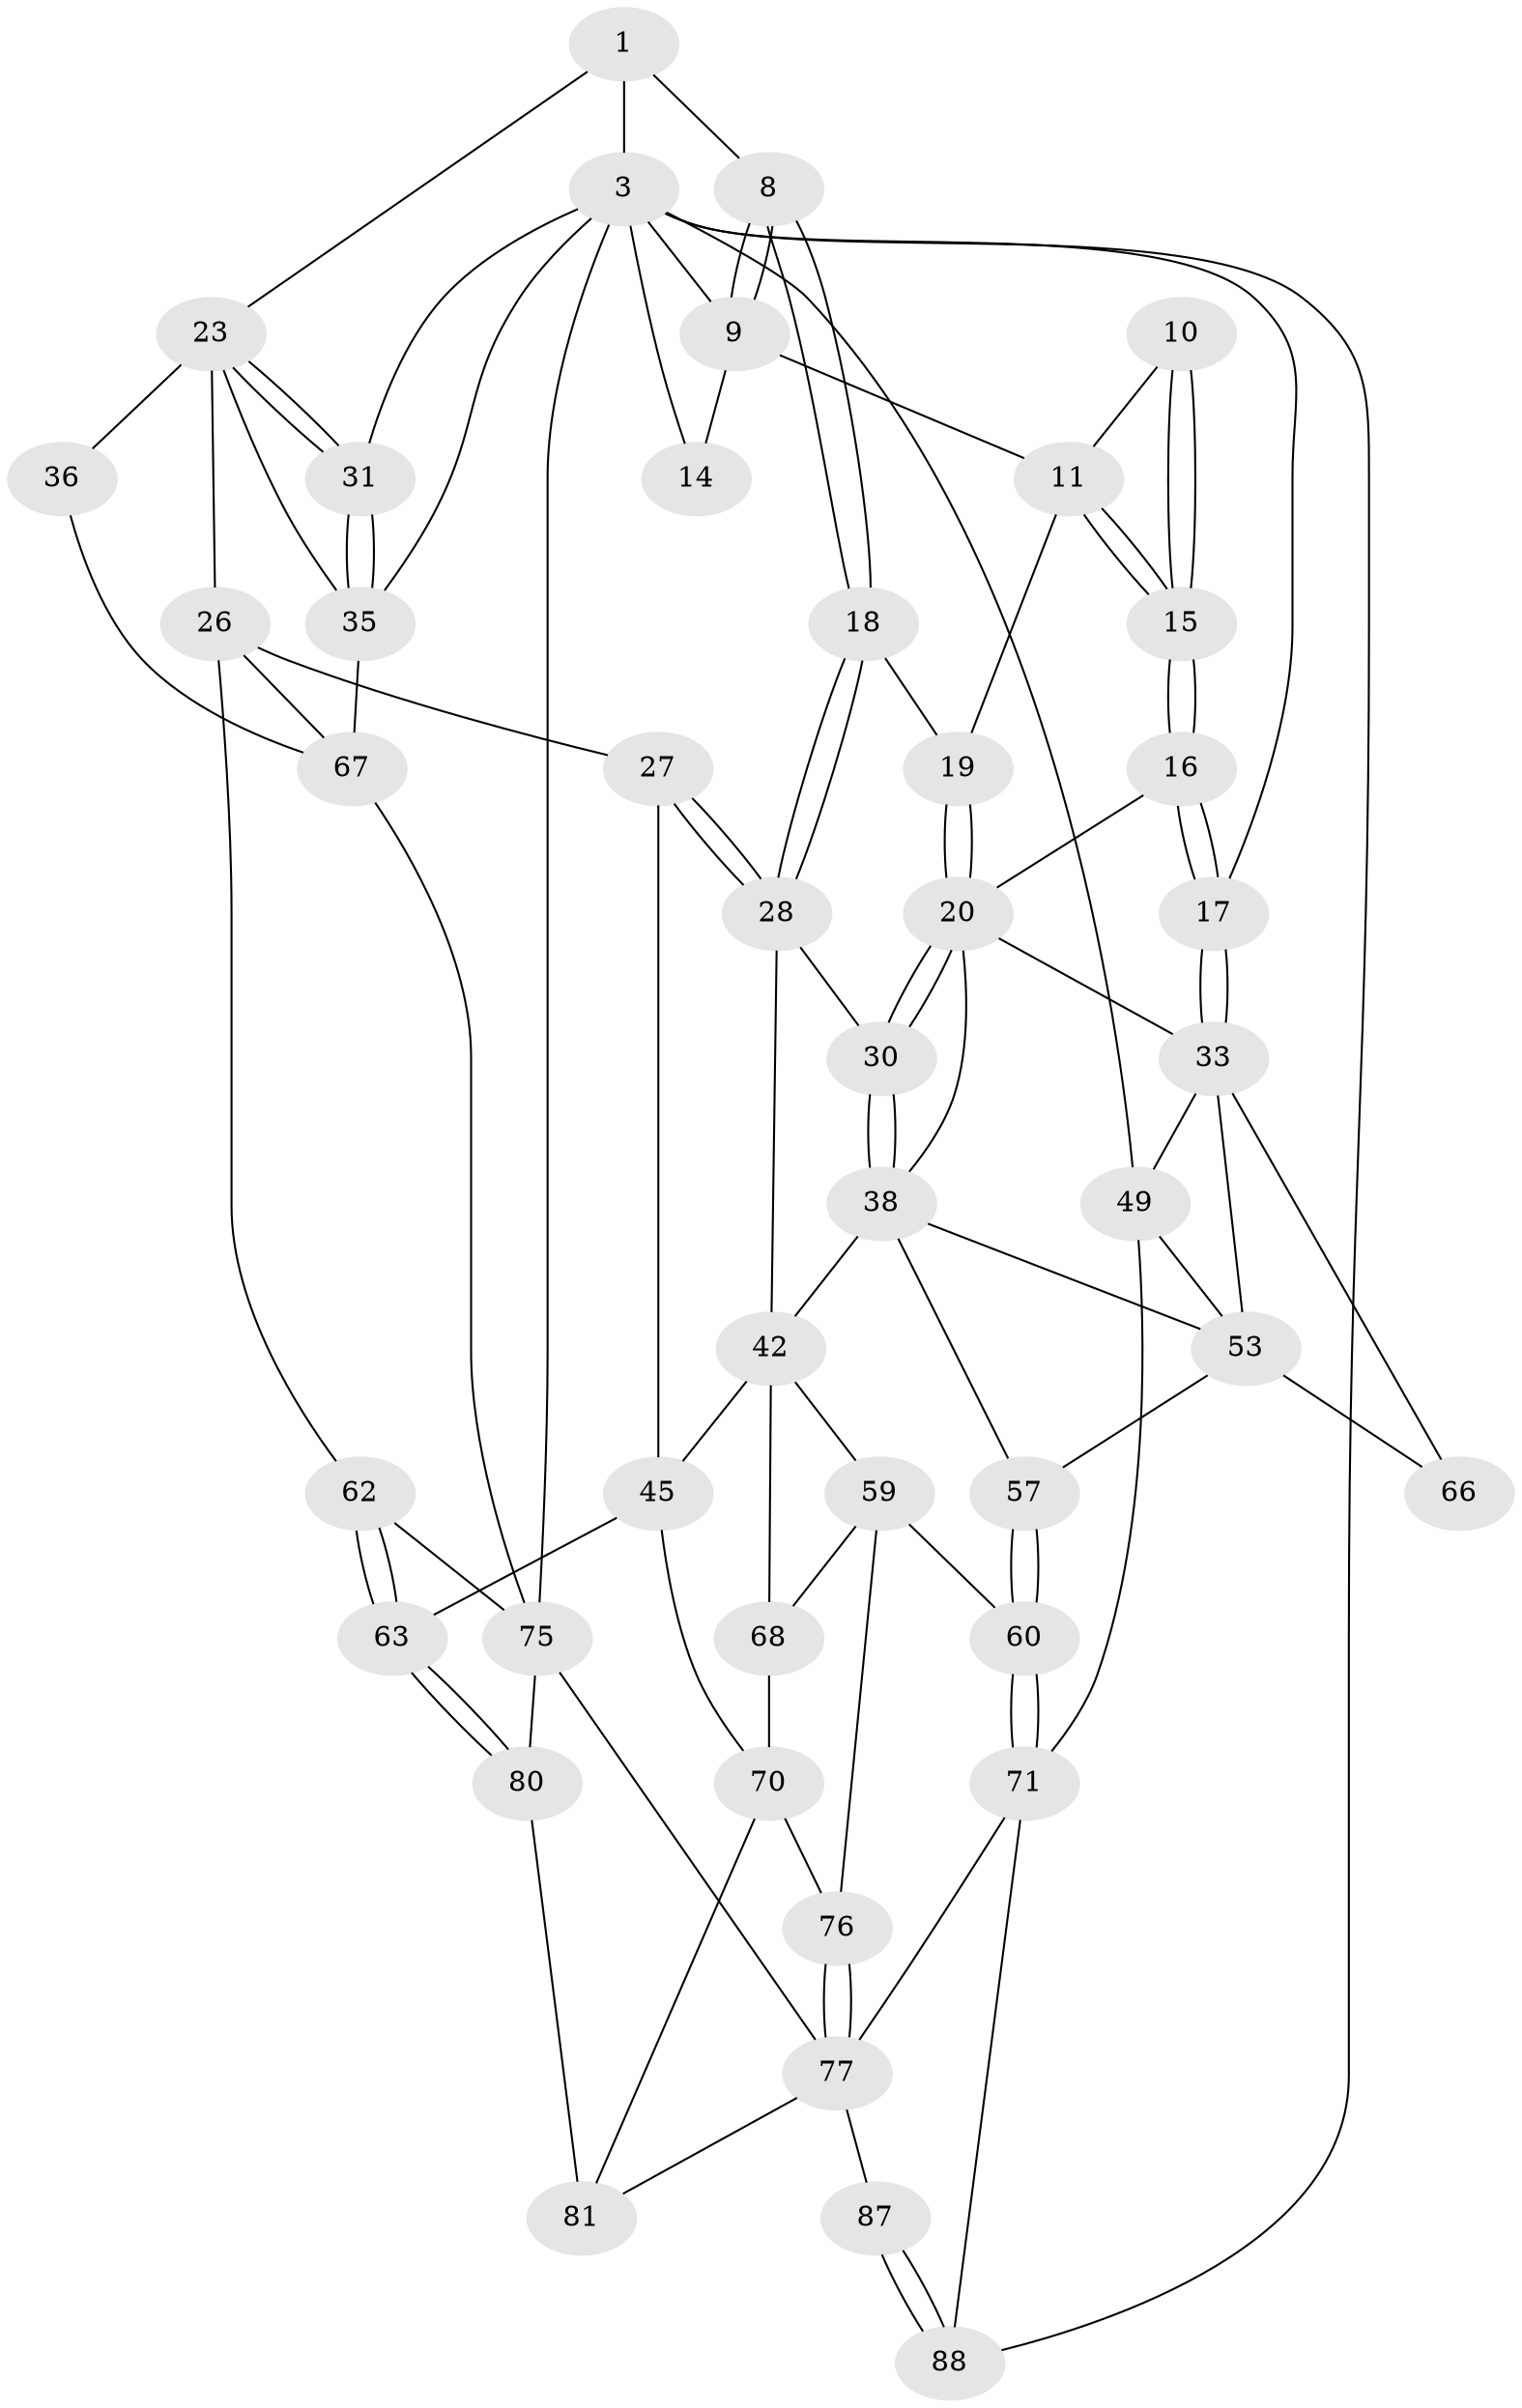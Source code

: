 // original degree distribution, {3: 0.03409090909090909, 6: 0.2159090909090909, 5: 0.5340909090909091, 4: 0.2159090909090909}
// Generated by graph-tools (version 1.1) at 2025/17/03/09/25 04:17:06]
// undirected, 44 vertices, 100 edges
graph export_dot {
graph [start="1"]
  node [color=gray90,style=filled];
  1 [pos="+0.809881170843322+0",super="+2+7"];
  3 [pos="+1+0",super="+4"];
  8 [pos="+0.6183848574056825+0.21764180188419077"];
  9 [pos="+0.49825112694017504+0.07220627525775858",super="+13"];
  10 [pos="+0.24549281705275372+0.053694410506773156"];
  11 [pos="+0.34731100769994094+0.14827909253392624",super="+12"];
  14 [pos="+0.18428502651333742+0"];
  15 [pos="+0.24105751990207638+0.20311288530469088"];
  16 [pos="+0.18438603863484532+0.2630279611235722"];
  17 [pos="+0+0"];
  18 [pos="+0.583164128060109+0.264986552169876"];
  19 [pos="+0.3951744819819049+0.256718374716808"];
  20 [pos="+0.3245023199130196+0.35800141457719714",super="+21"];
  23 [pos="+0.7780959397881733+0.28514134877895286",super="+24"];
  26 [pos="+0.7268647274747373+0.4325837354741591",super="+41"];
  27 [pos="+0.6188571881396283+0.47187507290305425",super="+44"];
  28 [pos="+0.5534427883536217+0.37157803497982556",super="+29"];
  30 [pos="+0.34242977400570795+0.384583138952821"];
  31 [pos="+1+0.2239155033921518"];
  33 [pos="+0+0.4777069651990527",super="+47"];
  35 [pos="+1+0.4684596783334303",super="+56"];
  36 [pos="+0.9597166910368042+0.5322463315265926"];
  38 [pos="+0.2785253879700633+0.5080723175687027",super="+39"];
  42 [pos="+0.4359702870228073+0.5459948393262014",super="+46+43"];
  45 [pos="+0.573358395588924+0.5488220935002687",super="+64"];
  49 [pos="+0+0.8102721315641149",super="+73+50"];
  53 [pos="+0.10227790930628666+0.6113604601106498",super="+58"];
  57 [pos="+0.20598628671804783+0.6150214663744679"];
  59 [pos="+0.3418718809902082+0.6690094901835985",super="+69"];
  60 [pos="+0.28796285036231145+0.6855204038860112"];
  62 [pos="+0.7277697463845422+0.6995036147275738"];
  63 [pos="+0.7084816898069799+0.7123106302253222"];
  66 [pos="+0.07115292783785487+0.6979747089565099"];
  67 [pos="+0.9103975312466372+0.6356905971519649",super="+74"];
  68 [pos="+0.5195005707920949+0.6639560695118183"];
  70 [pos="+0.6605221659773793+0.7254918382202877",super="+79"];
  71 [pos="+0.18709916040850194+0.8410785485566701",super="+72"];
  75 [pos="+0.8789370030702088+0.7511263666665159",super="+82"];
  76 [pos="+0.43967873152524534+0.7507333759640201"];
  77 [pos="+0.32556482829519806+0.9705380307790717",super="+84+78"];
  80 [pos="+0.7433694226478221+0.8764477741577826"];
  81 [pos="+0.5691365543058341+0.8822424996936663"];
  87 [pos="+0.2960433391562236+1"];
  88 [pos="+0.20197473170977379+1"];
  1 -- 3;
  1 -- 8;
  1 -- 23;
  3 -- 31;
  3 -- 9;
  3 -- 75;
  3 -- 14;
  3 -- 17;
  3 -- 88;
  3 -- 35;
  3 -- 49;
  8 -- 9;
  8 -- 9;
  8 -- 18;
  8 -- 18;
  9 -- 14;
  9 -- 11;
  10 -- 11;
  10 -- 15;
  10 -- 15;
  11 -- 15;
  11 -- 15;
  11 -- 19;
  15 -- 16;
  15 -- 16;
  16 -- 17;
  16 -- 17;
  16 -- 20;
  17 -- 33;
  17 -- 33;
  18 -- 19;
  18 -- 28;
  18 -- 28;
  19 -- 20;
  19 -- 20;
  20 -- 30;
  20 -- 30;
  20 -- 33;
  20 -- 38;
  23 -- 31;
  23 -- 31;
  23 -- 35;
  23 -- 36 [weight=2];
  23 -- 26 [weight=2];
  26 -- 27 [weight=2];
  26 -- 67;
  26 -- 62;
  27 -- 28;
  27 -- 28;
  27 -- 45;
  28 -- 42;
  28 -- 30;
  30 -- 38;
  30 -- 38;
  31 -- 35;
  31 -- 35;
  33 -- 66 [weight=2];
  33 -- 53;
  33 -- 49;
  35 -- 67;
  36 -- 67;
  38 -- 42;
  38 -- 57;
  38 -- 53;
  42 -- 68;
  42 -- 45;
  42 -- 59;
  45 -- 70;
  45 -- 63;
  49 -- 71 [weight=2];
  49 -- 53;
  53 -- 57;
  53 -- 66;
  57 -- 60;
  57 -- 60;
  59 -- 60;
  59 -- 68;
  59 -- 76;
  60 -- 71;
  60 -- 71;
  62 -- 63;
  62 -- 63;
  62 -- 75;
  63 -- 80;
  63 -- 80;
  67 -- 75;
  68 -- 70;
  70 -- 81;
  70 -- 76;
  71 -- 77;
  71 -- 88;
  75 -- 80;
  75 -- 77;
  76 -- 77;
  76 -- 77;
  77 -- 81;
  77 -- 87 [weight=2];
  80 -- 81;
  87 -- 88;
  87 -- 88;
}
